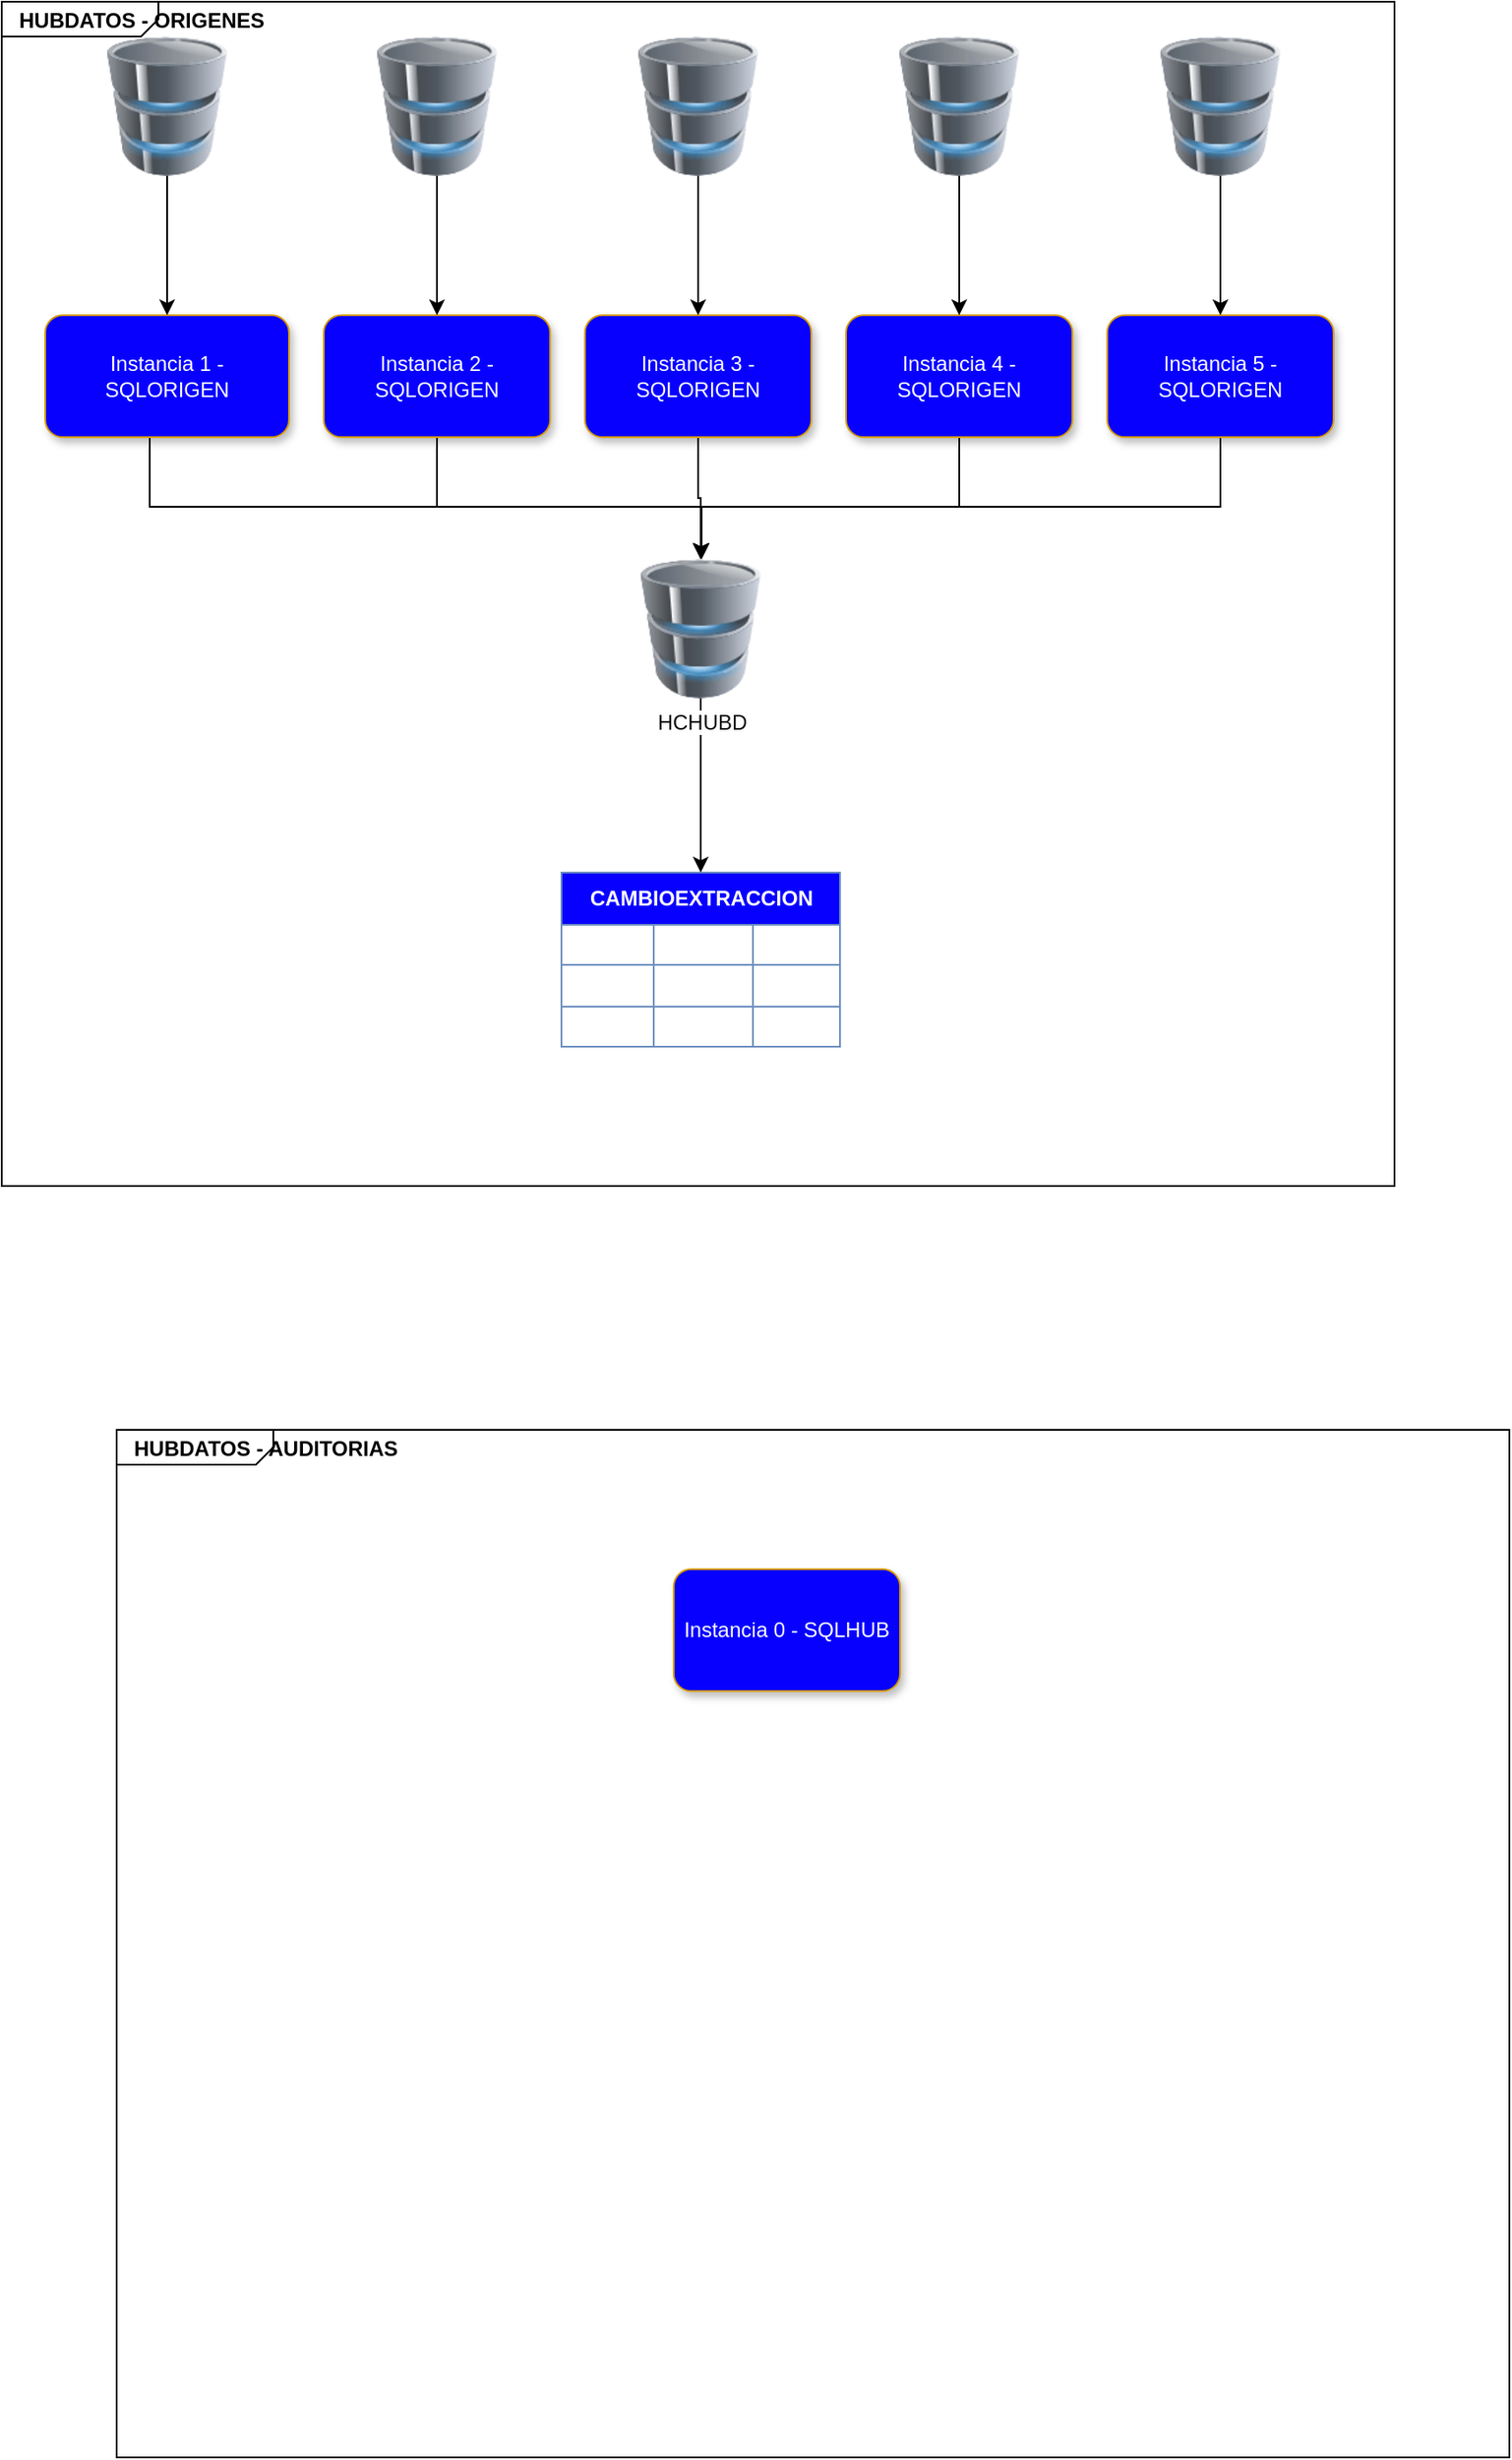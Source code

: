 <mxfile version="14.4.3" type="github">
  <diagram id="jawasLtlJBg5kICThBSy" name="Page-1">
    <mxGraphModel dx="1422" dy="705" grid="1" gridSize="10" guides="1" tooltips="1" connect="1" arrows="1" fold="1" page="1" pageScale="1" pageWidth="827" pageHeight="1169" math="0" shadow="0">
      <root>
        <mxCell id="0" />
        <mxCell id="1" parent="0" />
        <mxCell id="9bB71XWWkJMglZU5HQae-3" value="&lt;p style=&quot;margin: 0px ; margin-top: 4px ; margin-left: 10px ; text-align: left&quot;&gt;&lt;b&gt;HUBDATOS - ORIGENES&lt;/b&gt;&lt;/p&gt;&lt;p style=&quot;margin: 0px ; margin-top: 4px ; margin-left: 10px ; text-align: left&quot;&gt;&lt;b&gt;&lt;br&gt;&lt;/b&gt;&lt;/p&gt;" style="html=1;shape=mxgraph.sysml.package;xSize=90;align=left;spacingLeft=10;overflow=fill;strokeWidth=1;recursiveResize=0;" parent="1" vertex="1">
          <mxGeometry x="14" y="10" width="800" height="680" as="geometry" />
        </mxCell>
        <mxCell id="OG46BR-6QTLZVNWvACcE-27" style="edgeStyle=orthogonalEdgeStyle;rounded=0;orthogonalLoop=1;jettySize=auto;html=1;entryX=0.5;entryY=0;entryDx=0;entryDy=0;fontColor=#0A0A0A;" edge="1" parent="1" source="OG46BR-6QTLZVNWvACcE-1" target="OG46BR-6QTLZVNWvACcE-24">
          <mxGeometry relative="1" as="geometry">
            <Array as="points">
              <mxPoint x="99" y="300" />
              <mxPoint x="416" y="300" />
            </Array>
          </mxGeometry>
        </mxCell>
        <mxCell id="OG46BR-6QTLZVNWvACcE-1" value="&lt;font color=&quot;#ffffff&quot;&gt;Instancia 1 - SQLORIGEN&lt;/font&gt;" style="html=1;outlineConnect=0;whiteSpace=wrap;shape=mxgraph.archimate3.application;archiType=rounded;strokeColor=#d79b00;sketch=0;shadow=1;fillColor=#0800FF;" vertex="1" parent="1">
          <mxGeometry x="39" y="190" width="140" height="70" as="geometry" />
        </mxCell>
        <mxCell id="OG46BR-6QTLZVNWvACcE-30" style="edgeStyle=orthogonalEdgeStyle;rounded=0;orthogonalLoop=1;jettySize=auto;html=1;entryX=0.5;entryY=0;entryDx=0;entryDy=0;fontColor=#0A0A0A;" edge="1" parent="1" source="OG46BR-6QTLZVNWvACcE-2" target="OG46BR-6QTLZVNWvACcE-24">
          <mxGeometry relative="1" as="geometry">
            <Array as="points">
              <mxPoint x="564" y="300" />
              <mxPoint x="416" y="300" />
            </Array>
          </mxGeometry>
        </mxCell>
        <mxCell id="OG46BR-6QTLZVNWvACcE-2" value="&lt;span style=&quot;color: rgb(255 , 255 , 255)&quot;&gt;Instancia 4 - SQLORIGEN&lt;/span&gt;" style="html=1;outlineConnect=0;whiteSpace=wrap;shape=mxgraph.archimate3.application;archiType=rounded;strokeColor=#d79b00;sketch=0;shadow=1;fillColor=#0800FF;" vertex="1" parent="1">
          <mxGeometry x="499" y="190" width="130" height="70" as="geometry" />
        </mxCell>
        <mxCell id="OG46BR-6QTLZVNWvACcE-29" style="edgeStyle=orthogonalEdgeStyle;rounded=0;orthogonalLoop=1;jettySize=auto;html=1;entryX=0.5;entryY=0;entryDx=0;entryDy=0;fontColor=#0A0A0A;" edge="1" parent="1" source="OG46BR-6QTLZVNWvACcE-3" target="OG46BR-6QTLZVNWvACcE-24">
          <mxGeometry relative="1" as="geometry" />
        </mxCell>
        <mxCell id="OG46BR-6QTLZVNWvACcE-3" value="&lt;span style=&quot;color: rgb(255 , 255 , 255)&quot;&gt;Instancia 3 - SQLORIGEN&lt;/span&gt;" style="html=1;outlineConnect=0;whiteSpace=wrap;shape=mxgraph.archimate3.application;archiType=rounded;strokeColor=#d79b00;sketch=0;shadow=1;fillColor=#0800FF;" vertex="1" parent="1">
          <mxGeometry x="349" y="190" width="130" height="70" as="geometry" />
        </mxCell>
        <mxCell id="OG46BR-6QTLZVNWvACcE-28" style="edgeStyle=orthogonalEdgeStyle;rounded=0;orthogonalLoop=1;jettySize=auto;html=1;fontColor=#0A0A0A;" edge="1" parent="1" source="OG46BR-6QTLZVNWvACcE-4" target="OG46BR-6QTLZVNWvACcE-24">
          <mxGeometry relative="1" as="geometry">
            <Array as="points">
              <mxPoint x="264" y="300" />
              <mxPoint x="416" y="300" />
            </Array>
          </mxGeometry>
        </mxCell>
        <mxCell id="OG46BR-6QTLZVNWvACcE-4" value="&lt;span style=&quot;color: rgb(255 , 255 , 255)&quot;&gt;Instancia 2 - SQLORIGEN&lt;/span&gt;" style="html=1;outlineConnect=0;whiteSpace=wrap;shape=mxgraph.archimate3.application;archiType=rounded;strokeColor=#d79b00;sketch=0;shadow=1;fillColor=#0800FF;" vertex="1" parent="1">
          <mxGeometry x="199" y="190" width="130" height="70" as="geometry" />
        </mxCell>
        <mxCell id="OG46BR-6QTLZVNWvACcE-31" style="edgeStyle=orthogonalEdgeStyle;rounded=0;orthogonalLoop=1;jettySize=auto;html=1;fontColor=#0A0A0A;" edge="1" parent="1" source="OG46BR-6QTLZVNWvACcE-5" target="OG46BR-6QTLZVNWvACcE-24">
          <mxGeometry relative="1" as="geometry">
            <Array as="points">
              <mxPoint x="714" y="300" />
              <mxPoint x="416" y="300" />
            </Array>
          </mxGeometry>
        </mxCell>
        <mxCell id="OG46BR-6QTLZVNWvACcE-5" value="&lt;span style=&quot;color: rgb(255 , 255 , 255)&quot;&gt;Instancia 5 - SQLORIGEN&lt;/span&gt;" style="html=1;outlineConnect=0;whiteSpace=wrap;shape=mxgraph.archimate3.application;archiType=rounded;strokeColor=#d79b00;sketch=0;shadow=1;fillColor=#0800FF;" vertex="1" parent="1">
          <mxGeometry x="649" y="190" width="130" height="70" as="geometry" />
        </mxCell>
        <mxCell id="OG46BR-6QTLZVNWvACcE-6" value="CAMBIOEXTRACCION" style="shape=table;html=1;whiteSpace=wrap;startSize=30;container=1;collapsible=0;childLayout=tableLayout;fontStyle=1;align=center;strokeColor=#6c8ebf;gradientColor=#0800FF;fillColor=#0800FF;fontColor=#FFFFFF;" vertex="1" parent="1">
          <mxGeometry x="335.5" y="510" width="160" height="100" as="geometry" />
        </mxCell>
        <mxCell id="OG46BR-6QTLZVNWvACcE-7" value="" style="shape=partialRectangle;html=1;whiteSpace=wrap;collapsible=0;dropTarget=0;pointerEvents=0;fillColor=none;top=0;left=0;bottom=0;right=0;points=[[0,0.5],[1,0.5]];portConstraint=eastwest;" vertex="1" parent="OG46BR-6QTLZVNWvACcE-6">
          <mxGeometry y="30" width="160" height="23" as="geometry" />
        </mxCell>
        <mxCell id="OG46BR-6QTLZVNWvACcE-8" value="" style="shape=partialRectangle;html=1;whiteSpace=wrap;connectable=0;fillColor=none;top=0;left=0;bottom=0;right=0;overflow=hidden;" vertex="1" parent="OG46BR-6QTLZVNWvACcE-7">
          <mxGeometry width="53" height="23" as="geometry" />
        </mxCell>
        <mxCell id="OG46BR-6QTLZVNWvACcE-9" value="" style="shape=partialRectangle;html=1;whiteSpace=wrap;connectable=0;fillColor=none;top=0;left=0;bottom=0;right=0;overflow=hidden;" vertex="1" parent="OG46BR-6QTLZVNWvACcE-7">
          <mxGeometry x="53" width="57" height="23" as="geometry" />
        </mxCell>
        <mxCell id="OG46BR-6QTLZVNWvACcE-10" value="" style="shape=partialRectangle;html=1;whiteSpace=wrap;connectable=0;fillColor=none;top=0;left=0;bottom=0;right=0;overflow=hidden;" vertex="1" parent="OG46BR-6QTLZVNWvACcE-7">
          <mxGeometry x="110" width="50" height="23" as="geometry" />
        </mxCell>
        <mxCell id="OG46BR-6QTLZVNWvACcE-11" value="" style="shape=partialRectangle;html=1;whiteSpace=wrap;collapsible=0;dropTarget=0;pointerEvents=0;fillColor=none;top=0;left=0;bottom=0;right=0;points=[[0,0.5],[1,0.5]];portConstraint=eastwest;" vertex="1" parent="OG46BR-6QTLZVNWvACcE-6">
          <mxGeometry y="53" width="160" height="24" as="geometry" />
        </mxCell>
        <mxCell id="OG46BR-6QTLZVNWvACcE-12" value="" style="shape=partialRectangle;html=1;whiteSpace=wrap;connectable=0;fillColor=none;top=0;left=0;bottom=0;right=0;overflow=hidden;" vertex="1" parent="OG46BR-6QTLZVNWvACcE-11">
          <mxGeometry width="53" height="24" as="geometry" />
        </mxCell>
        <mxCell id="OG46BR-6QTLZVNWvACcE-13" value="" style="shape=partialRectangle;html=1;whiteSpace=wrap;connectable=0;fillColor=none;top=0;left=0;bottom=0;right=0;overflow=hidden;" vertex="1" parent="OG46BR-6QTLZVNWvACcE-11">
          <mxGeometry x="53" width="57" height="24" as="geometry" />
        </mxCell>
        <mxCell id="OG46BR-6QTLZVNWvACcE-14" value="" style="shape=partialRectangle;html=1;whiteSpace=wrap;connectable=0;fillColor=none;top=0;left=0;bottom=0;right=0;overflow=hidden;" vertex="1" parent="OG46BR-6QTLZVNWvACcE-11">
          <mxGeometry x="110" width="50" height="24" as="geometry" />
        </mxCell>
        <mxCell id="OG46BR-6QTLZVNWvACcE-15" value="" style="shape=partialRectangle;html=1;whiteSpace=wrap;collapsible=0;dropTarget=0;pointerEvents=0;fillColor=none;top=0;left=0;bottom=0;right=0;points=[[0,0.5],[1,0.5]];portConstraint=eastwest;" vertex="1" parent="OG46BR-6QTLZVNWvACcE-6">
          <mxGeometry y="77" width="160" height="23" as="geometry" />
        </mxCell>
        <mxCell id="OG46BR-6QTLZVNWvACcE-16" value="" style="shape=partialRectangle;html=1;whiteSpace=wrap;connectable=0;fillColor=none;top=0;left=0;bottom=0;right=0;overflow=hidden;" vertex="1" parent="OG46BR-6QTLZVNWvACcE-15">
          <mxGeometry width="53" height="23" as="geometry" />
        </mxCell>
        <mxCell id="OG46BR-6QTLZVNWvACcE-17" value="" style="shape=partialRectangle;html=1;whiteSpace=wrap;connectable=0;fillColor=none;top=0;left=0;bottom=0;right=0;overflow=hidden;" vertex="1" parent="OG46BR-6QTLZVNWvACcE-15">
          <mxGeometry x="53" width="57" height="23" as="geometry" />
        </mxCell>
        <mxCell id="OG46BR-6QTLZVNWvACcE-18" value="" style="shape=partialRectangle;html=1;whiteSpace=wrap;connectable=0;fillColor=none;top=0;left=0;bottom=0;right=0;overflow=hidden;" vertex="1" parent="OG46BR-6QTLZVNWvACcE-15">
          <mxGeometry x="110" width="50" height="23" as="geometry" />
        </mxCell>
        <mxCell id="OG46BR-6QTLZVNWvACcE-32" style="edgeStyle=orthogonalEdgeStyle;rounded=0;orthogonalLoop=1;jettySize=auto;html=1;entryX=0.5;entryY=0;entryDx=0;entryDy=0;fontColor=#0A0A0A;" edge="1" parent="1" source="OG46BR-6QTLZVNWvACcE-24" target="OG46BR-6QTLZVNWvACcE-6">
          <mxGeometry relative="1" as="geometry" />
        </mxCell>
        <mxCell id="OG46BR-6QTLZVNWvACcE-24" value="HCHUBD" style="image;html=1;image=img/lib/clip_art/computers/Database_128x128.png;fillColor=#0800FF;gradientColor=#0800FF;fontColor=#0A0A0A;" vertex="1" parent="1">
          <mxGeometry x="375.5" y="330" width="80" height="80" as="geometry" />
        </mxCell>
        <mxCell id="OG46BR-6QTLZVNWvACcE-33" value="&lt;p style=&quot;margin: 0px ; margin-top: 4px ; margin-left: 10px ; text-align: left&quot;&gt;&lt;b&gt;HUBDATOS - AUDITORIAS&lt;/b&gt;&lt;/p&gt;&lt;p style=&quot;margin: 0px ; margin-top: 4px ; margin-left: 10px ; text-align: left&quot;&gt;&lt;b&gt;&lt;br&gt;&lt;/b&gt;&lt;/p&gt;" style="html=1;shape=mxgraph.sysml.package;xSize=90;align=left;spacingLeft=10;overflow=fill;strokeWidth=1;recursiveResize=0;" vertex="1" parent="1">
          <mxGeometry x="80" y="830" width="800" height="590" as="geometry" />
        </mxCell>
        <mxCell id="9bB71XWWkJMglZU5HQae-7" value="&lt;font color=&quot;#ffffff&quot;&gt;Instancia 0 - SQLHUB&lt;/font&gt;" style="html=1;outlineConnect=0;whiteSpace=wrap;shape=mxgraph.archimate3.application;archiType=rounded;strokeColor=#d79b00;sketch=0;shadow=1;fillColor=#0800FF;" parent="1" vertex="1">
          <mxGeometry x="400" y="910" width="130" height="70" as="geometry" />
        </mxCell>
        <mxCell id="OG46BR-6QTLZVNWvACcE-41" value="" style="edgeStyle=orthogonalEdgeStyle;rounded=0;orthogonalLoop=1;jettySize=auto;html=1;fontColor=#0A0A0A;" edge="1" parent="1" source="OG46BR-6QTLZVNWvACcE-35" target="OG46BR-6QTLZVNWvACcE-4">
          <mxGeometry relative="1" as="geometry" />
        </mxCell>
        <mxCell id="OG46BR-6QTLZVNWvACcE-35" value="" style="image;html=1;image=img/lib/clip_art/computers/Database_128x128.png;fillColor=#0800FF;gradientColor=#0800FF;fontColor=#0A0A0A;" vertex="1" parent="1">
          <mxGeometry x="224" y="30" width="80" height="80" as="geometry" />
        </mxCell>
        <mxCell id="OG46BR-6QTLZVNWvACcE-42" value="" style="edgeStyle=orthogonalEdgeStyle;rounded=0;orthogonalLoop=1;jettySize=auto;html=1;fontColor=#0A0A0A;" edge="1" parent="1" source="OG46BR-6QTLZVNWvACcE-36" target="OG46BR-6QTLZVNWvACcE-3">
          <mxGeometry relative="1" as="geometry" />
        </mxCell>
        <mxCell id="OG46BR-6QTLZVNWvACcE-36" value="" style="image;html=1;image=img/lib/clip_art/computers/Database_128x128.png;fillColor=#0800FF;gradientColor=#0800FF;fontColor=#0A0A0A;" vertex="1" parent="1">
          <mxGeometry x="374" y="30" width="80" height="80" as="geometry" />
        </mxCell>
        <mxCell id="OG46BR-6QTLZVNWvACcE-43" value="" style="edgeStyle=orthogonalEdgeStyle;rounded=0;orthogonalLoop=1;jettySize=auto;html=1;fontColor=#0A0A0A;" edge="1" parent="1" source="OG46BR-6QTLZVNWvACcE-37" target="OG46BR-6QTLZVNWvACcE-2">
          <mxGeometry relative="1" as="geometry" />
        </mxCell>
        <mxCell id="OG46BR-6QTLZVNWvACcE-37" value="" style="image;html=1;image=img/lib/clip_art/computers/Database_128x128.png;fillColor=#0800FF;gradientColor=#0800FF;fontColor=#0A0A0A;" vertex="1" parent="1">
          <mxGeometry x="524" y="30" width="80" height="80" as="geometry" />
        </mxCell>
        <mxCell id="OG46BR-6QTLZVNWvACcE-44" value="" style="edgeStyle=orthogonalEdgeStyle;rounded=0;orthogonalLoop=1;jettySize=auto;html=1;fontColor=#0A0A0A;" edge="1" parent="1" source="OG46BR-6QTLZVNWvACcE-38" target="OG46BR-6QTLZVNWvACcE-5">
          <mxGeometry relative="1" as="geometry" />
        </mxCell>
        <mxCell id="OG46BR-6QTLZVNWvACcE-38" value="" style="image;html=1;image=img/lib/clip_art/computers/Database_128x128.png;fillColor=#0800FF;gradientColor=#0800FF;fontColor=#0A0A0A;" vertex="1" parent="1">
          <mxGeometry x="674" y="30" width="80" height="80" as="geometry" />
        </mxCell>
        <mxCell id="OG46BR-6QTLZVNWvACcE-40" value="" style="edgeStyle=orthogonalEdgeStyle;rounded=0;orthogonalLoop=1;jettySize=auto;html=1;fontColor=#0A0A0A;" edge="1" parent="1" source="OG46BR-6QTLZVNWvACcE-39" target="OG46BR-6QTLZVNWvACcE-1">
          <mxGeometry relative="1" as="geometry" />
        </mxCell>
        <mxCell id="OG46BR-6QTLZVNWvACcE-39" value="" style="image;html=1;image=img/lib/clip_art/computers/Database_128x128.png;fillColor=#0800FF;gradientColor=#0800FF;fontColor=#0A0A0A;" vertex="1" parent="1">
          <mxGeometry x="69" y="30" width="80" height="80" as="geometry" />
        </mxCell>
      </root>
    </mxGraphModel>
  </diagram>
</mxfile>
